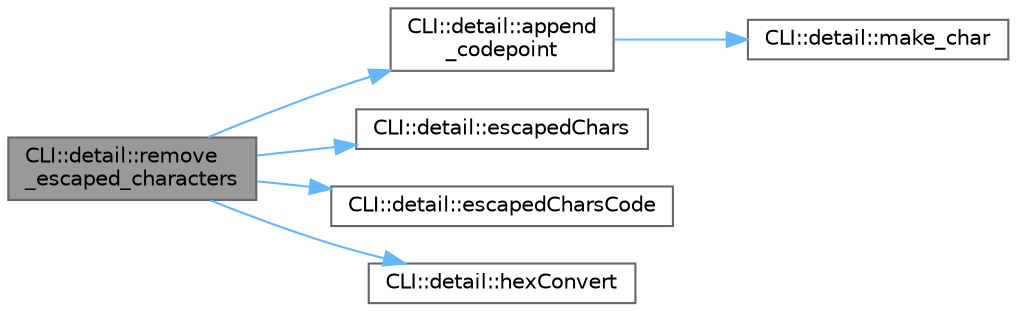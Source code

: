digraph "CLI::detail::remove_escaped_characters"
{
 // LATEX_PDF_SIZE
  bgcolor="transparent";
  edge [fontname=Helvetica,fontsize=10,labelfontname=Helvetica,labelfontsize=10];
  node [fontname=Helvetica,fontsize=10,shape=box,height=0.2,width=0.4];
  rankdir="LR";
  Node1 [id="Node000001",label="CLI::detail::remove\l_escaped_characters",height=0.2,width=0.4,color="gray40", fillcolor="grey60", style="filled", fontcolor="black",tooltip="replace the escaped characters with their equivalent"];
  Node1 -> Node2 [id="edge1_Node000001_Node000002",color="steelblue1",style="solid",tooltip=" "];
  Node2 [id="Node000002",label="CLI::detail::append\l_codepoint",height=0.2,width=0.4,color="grey40", fillcolor="white", style="filled",URL="$namespace_c_l_i_1_1detail.html#af265718eb109f18e915fbe0b9ac92833",tooltip=" "];
  Node2 -> Node3 [id="edge2_Node000002_Node000003",color="steelblue1",style="solid",tooltip=" "];
  Node3 [id="Node000003",label="CLI::detail::make_char",height=0.2,width=0.4,color="grey40", fillcolor="white", style="filled",URL="$namespace_c_l_i_1_1detail.html#a43d5344a6dc6f548296d77ee38f1c785",tooltip=" "];
  Node1 -> Node4 [id="edge3_Node000001_Node000004",color="steelblue1",style="solid",tooltip=" "];
  Node4 [id="Node000004",label="CLI::detail::escapedChars",height=0.2,width=0.4,color="grey40", fillcolor="white", style="filled",URL="$namespace_c_l_i_1_1detail.html#a661406a803377f64fb5e95b7cdab12db",tooltip=" "];
  Node1 -> Node5 [id="edge4_Node000001_Node000005",color="steelblue1",style="solid",tooltip=" "];
  Node5 [id="Node000005",label="CLI::detail::escapedCharsCode",height=0.2,width=0.4,color="grey40", fillcolor="white", style="filled",URL="$namespace_c_l_i_1_1detail.html#a50aead7121c1979e1b29f971f8d17ee6",tooltip=" "];
  Node1 -> Node6 [id="edge5_Node000001_Node000006",color="steelblue1",style="solid",tooltip=" "];
  Node6 [id="Node000006",label="CLI::detail::hexConvert",height=0.2,width=0.4,color="grey40", fillcolor="white", style="filled",URL="$namespace_c_l_i_1_1detail.html#ae32e05dbdb9d3ac082ce5f2e27df4558",tooltip=" "];
}
